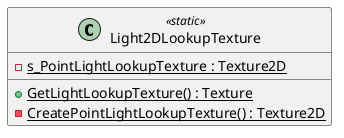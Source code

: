 @startuml
class Light2DLookupTexture <<static>> {
    - {static} s_PointLightLookupTexture : Texture2D
    + {static} GetLightLookupTexture() : Texture
    - {static} CreatePointLightLookupTexture() : Texture2D
}
@enduml
